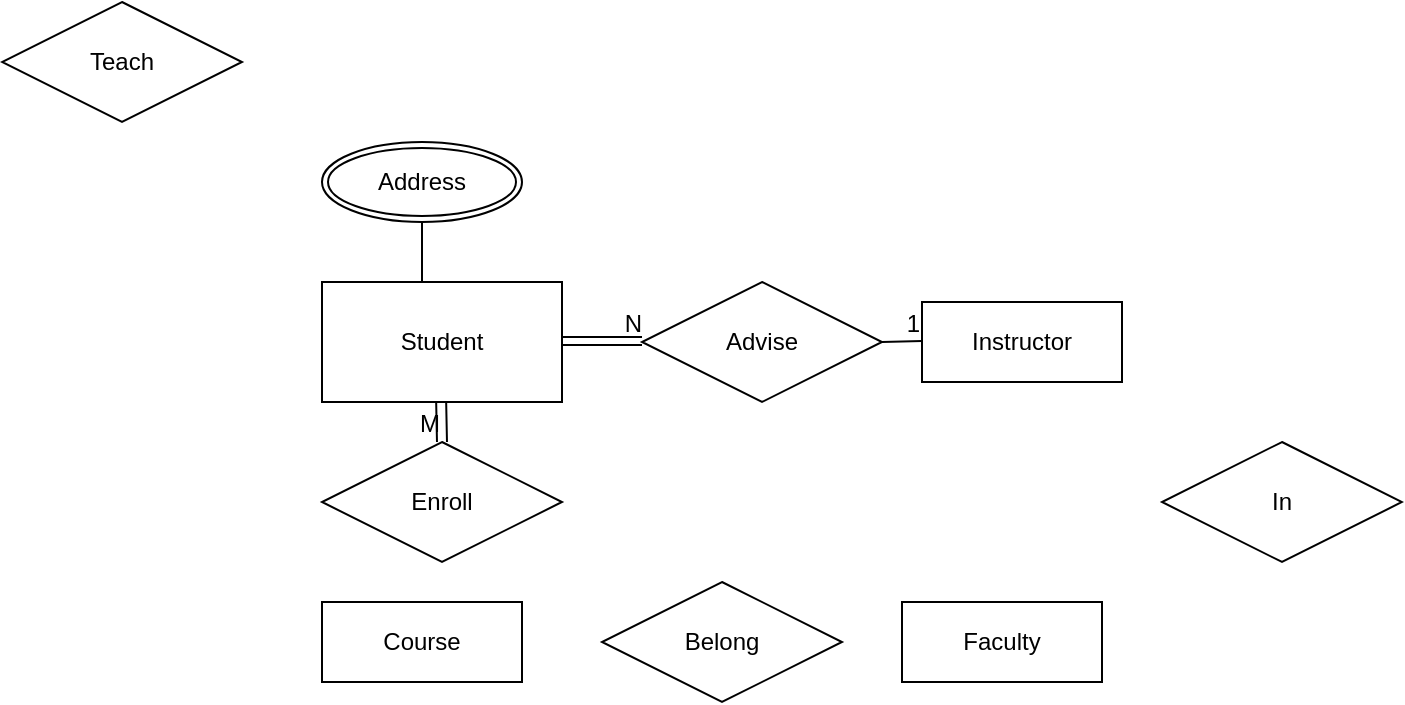 <mxfile version="12.7.2" type="github">
  <diagram id="PK4ZrDCK0nvbMfZUI2dg" name="Page-1">
    <mxGraphModel dx="723" dy="378" grid="1" gridSize="10" guides="1" tooltips="1" connect="1" arrows="1" fold="1" page="1" pageScale="1" pageWidth="850" pageHeight="1100" math="0" shadow="0">
      <root>
        <mxCell id="0" />
        <mxCell id="1" parent="0" />
        <mxCell id="bxJ9wrxv5kn9V14nfCGP-1" value="Student" style="rounded=0;whiteSpace=wrap;html=1;" parent="1" vertex="1">
          <mxGeometry x="270" y="190" width="120" height="60" as="geometry" />
        </mxCell>
        <mxCell id="bxJ9wrxv5kn9V14nfCGP-3" value="Address" style="ellipse;shape=doubleEllipse;margin=3;whiteSpace=wrap;html=1;align=center;strokeColor=#000000;" parent="1" vertex="1">
          <mxGeometry x="270" y="120" width="100" height="40" as="geometry" />
        </mxCell>
        <mxCell id="bxJ9wrxv5kn9V14nfCGP-7" value="" style="endArrow=none;html=1;rounded=0;" parent="1" edge="1">
          <mxGeometry relative="1" as="geometry">
            <mxPoint x="320" y="160" as="sourcePoint" />
            <mxPoint x="320" y="190" as="targetPoint" />
          </mxGeometry>
        </mxCell>
        <mxCell id="bxJ9wrxv5kn9V14nfCGP-8" value="Advise" style="shape=rhombus;perimeter=rhombusPerimeter;whiteSpace=wrap;html=1;align=center;strokeColor=#000000;" parent="1" vertex="1">
          <mxGeometry x="430" y="190" width="120" height="60" as="geometry" />
        </mxCell>
        <mxCell id="bxJ9wrxv5kn9V14nfCGP-9" value="Instructor" style="whiteSpace=wrap;html=1;align=center;strokeColor=#000000;" parent="1" vertex="1">
          <mxGeometry x="570" y="200" width="100" height="40" as="geometry" />
        </mxCell>
        <mxCell id="bxJ9wrxv5kn9V14nfCGP-10" value="" style="shape=link;html=1;rounded=0;" parent="1" edge="1">
          <mxGeometry relative="1" as="geometry">
            <mxPoint x="390" y="219.5" as="sourcePoint" />
            <mxPoint x="430" y="219.5" as="targetPoint" />
          </mxGeometry>
        </mxCell>
        <mxCell id="bxJ9wrxv5kn9V14nfCGP-11" value="N" style="resizable=0;html=1;align=right;verticalAlign=bottom;" parent="bxJ9wrxv5kn9V14nfCGP-10" connectable="0" vertex="1">
          <mxGeometry x="1" relative="1" as="geometry" />
        </mxCell>
        <mxCell id="bxJ9wrxv5kn9V14nfCGP-15" value="Enroll" style="shape=rhombus;perimeter=rhombusPerimeter;whiteSpace=wrap;html=1;align=center;strokeColor=#000000;" parent="1" vertex="1">
          <mxGeometry x="270" y="270" width="120" height="60" as="geometry" />
        </mxCell>
        <mxCell id="bxJ9wrxv5kn9V14nfCGP-16" value="Course" style="whiteSpace=wrap;html=1;align=center;strokeColor=#000000;" parent="1" vertex="1">
          <mxGeometry x="270" y="350" width="100" height="40" as="geometry" />
        </mxCell>
        <mxCell id="bxJ9wrxv5kn9V14nfCGP-17" value="Belong" style="shape=rhombus;perimeter=rhombusPerimeter;whiteSpace=wrap;html=1;align=center;strokeColor=#000000;" parent="1" vertex="1">
          <mxGeometry x="410" y="340" width="120" height="60" as="geometry" />
        </mxCell>
        <mxCell id="bxJ9wrxv5kn9V14nfCGP-18" value="Faculty" style="whiteSpace=wrap;html=1;align=center;strokeColor=#000000;" parent="1" vertex="1">
          <mxGeometry x="560" y="350" width="100" height="40" as="geometry" />
        </mxCell>
        <mxCell id="bxJ9wrxv5kn9V14nfCGP-19" value="In" style="shape=rhombus;perimeter=rhombusPerimeter;whiteSpace=wrap;html=1;align=center;strokeColor=#000000;" parent="1" vertex="1">
          <mxGeometry x="690" y="270" width="120" height="60" as="geometry" />
        </mxCell>
        <mxCell id="bxJ9wrxv5kn9V14nfCGP-20" value="Teach" style="shape=rhombus;perimeter=rhombusPerimeter;whiteSpace=wrap;html=1;align=center;strokeColor=#000000;" parent="1" vertex="1">
          <mxGeometry x="110" y="50" width="120" height="60" as="geometry" />
        </mxCell>
        <mxCell id="bxJ9wrxv5kn9V14nfCGP-21" value="" style="shape=link;html=1;rounded=0;width=-5;" parent="1" edge="1">
          <mxGeometry relative="1" as="geometry">
            <mxPoint x="329.58" y="250" as="sourcePoint" />
            <mxPoint x="330" y="270" as="targetPoint" />
          </mxGeometry>
        </mxCell>
        <mxCell id="bxJ9wrxv5kn9V14nfCGP-22" value="M" style="resizable=0;html=1;align=right;verticalAlign=bottom;" parent="bxJ9wrxv5kn9V14nfCGP-21" connectable="0" vertex="1">
          <mxGeometry x="1" relative="1" as="geometry" />
        </mxCell>
        <mxCell id="HPSszsWRwPZeKzIDppFs-2" value="" style="endArrow=none;html=1;rounded=0;" edge="1" parent="1">
          <mxGeometry relative="1" as="geometry">
            <mxPoint x="550" y="220" as="sourcePoint" />
            <mxPoint x="570" y="219.5" as="targetPoint" />
          </mxGeometry>
        </mxCell>
        <mxCell id="HPSszsWRwPZeKzIDppFs-3" value="1" style="resizable=0;html=1;align=right;verticalAlign=bottom;" connectable="0" vertex="1" parent="HPSszsWRwPZeKzIDppFs-2">
          <mxGeometry x="1" relative="1" as="geometry" />
        </mxCell>
      </root>
    </mxGraphModel>
  </diagram>
</mxfile>
